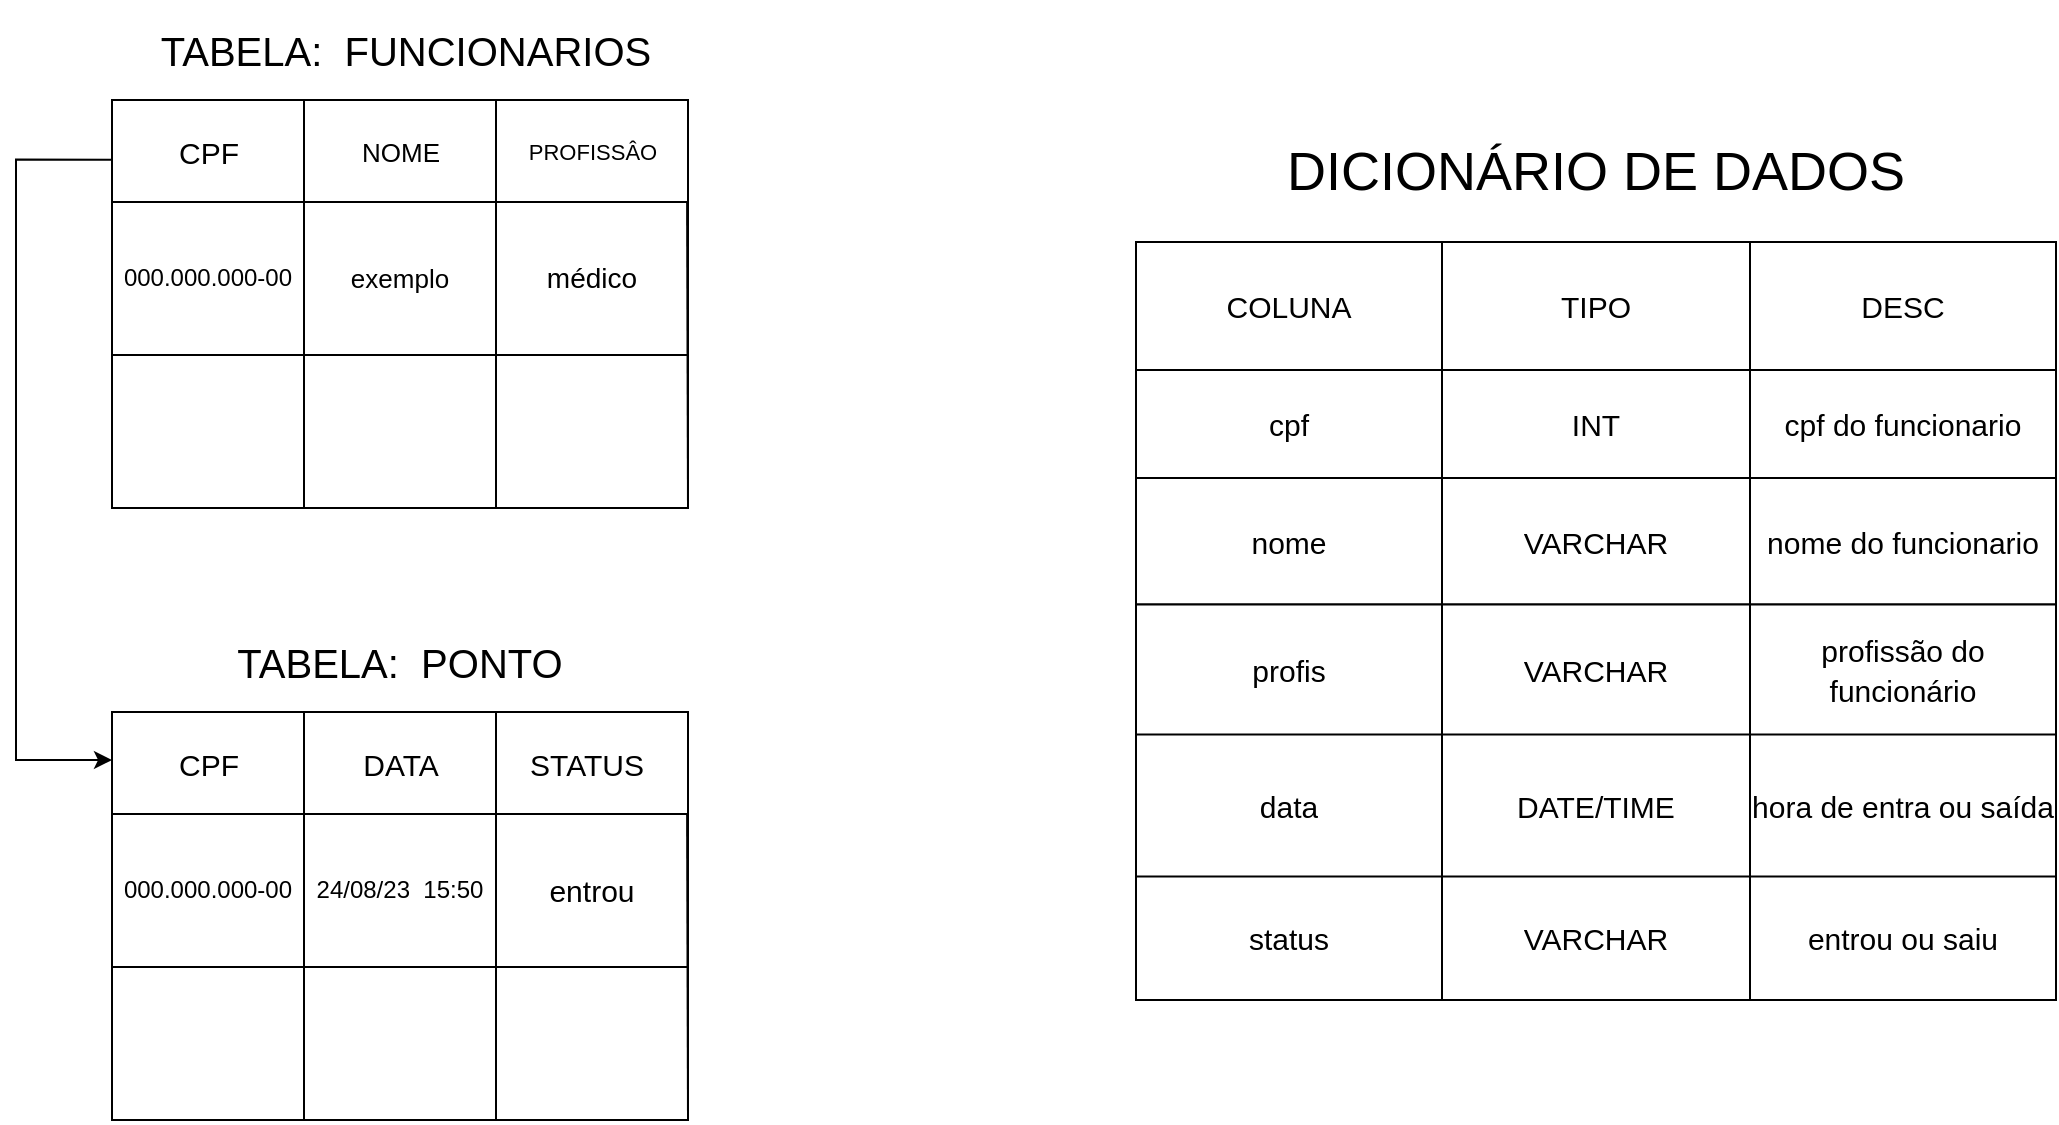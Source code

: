 <mxfile version="21.6.9" type="device">
  <diagram name="Página-1" id="9iiaz7-xdx4cBSqnnxTc">
    <mxGraphModel dx="1687" dy="936" grid="1" gridSize="10" guides="1" tooltips="1" connect="1" arrows="1" fold="1" page="1" pageScale="1" pageWidth="1169" pageHeight="827" math="0" shadow="0">
      <root>
        <mxCell id="0" />
        <mxCell id="1" parent="0" />
        <mxCell id="7g--utZz4-_J3ylmZAS1-159" value="&lt;font style=&quot;font-size: 20px;&quot;&gt;TABELA:&amp;nbsp; FUNCIONARIOS&lt;/font&gt;" style="text;html=1;strokeColor=none;fillColor=none;align=center;verticalAlign=middle;whiteSpace=wrap;rounded=0;fontSize=20;" vertex="1" parent="1">
          <mxGeometry x="130" y="120" width="290" height="50" as="geometry" />
        </mxCell>
        <mxCell id="7g--utZz4-_J3ylmZAS1-164" value="" style="group" vertex="1" connectable="0" parent="1">
          <mxGeometry x="640" y="170" width="460" height="450" as="geometry" />
        </mxCell>
        <mxCell id="7g--utZz4-_J3ylmZAS1-157" value="DICIONÁRIO DE DADOS" style="text;html=1;strokeColor=none;fillColor=none;align=center;verticalAlign=middle;whiteSpace=wrap;rounded=0;fontSize=27;swimlaneLine=1;movable=1;resizable=1;rotatable=1;deletable=1;editable=1;locked=0;connectable=1;" vertex="1" parent="7g--utZz4-_J3ylmZAS1-164">
          <mxGeometry width="460.0" height="71.053" as="geometry" />
        </mxCell>
        <mxCell id="7g--utZz4-_J3ylmZAS1-161" value="" style="group;swimlaneLine=1;movable=1;resizable=1;rotatable=1;deletable=1;editable=1;locked=0;connectable=1;" vertex="1" connectable="0" parent="7g--utZz4-_J3ylmZAS1-164">
          <mxGeometry y="71.053" width="460.0" height="378.947" as="geometry" />
        </mxCell>
        <mxCell id="7g--utZz4-_J3ylmZAS1-126" value="" style="shape=table;startSize=0;container=1;collapsible=0;childLayout=tableLayout;fontSize=10;movable=1;resizable=1;rotatable=1;deletable=1;editable=1;locked=0;connectable=1;swimlaneLine=1;" vertex="1" parent="7g--utZz4-_J3ylmZAS1-161">
          <mxGeometry width="460.0" height="181.236" as="geometry" />
        </mxCell>
        <mxCell id="7g--utZz4-_J3ylmZAS1-127" value="" style="shape=tableRow;horizontal=0;startSize=0;swimlaneHead=0;swimlaneBody=0;strokeColor=inherit;top=0;left=0;bottom=0;right=0;collapsible=0;dropTarget=0;fillColor=none;points=[[0,0.5],[1,0.5]];portConstraint=eastwest;fontSize=16;movable=1;resizable=1;rotatable=1;deletable=1;editable=1;locked=0;connectable=1;swimlaneLine=1;" vertex="1" parent="7g--utZz4-_J3ylmZAS1-126">
          <mxGeometry width="460.0" height="64" as="geometry" />
        </mxCell>
        <mxCell id="7g--utZz4-_J3ylmZAS1-128" value="&lt;div style=&quot;&quot;&gt;&lt;span style=&quot;background-color: initial;&quot;&gt;&lt;font style=&quot;font-size: 15px;&quot;&gt;COLUNA&lt;/font&gt;&lt;/span&gt;&lt;/div&gt;" style="shape=partialRectangle;html=1;whiteSpace=wrap;connectable=1;strokeColor=inherit;overflow=hidden;fillColor=none;top=0;left=0;bottom=0;right=0;pointerEvents=1;fontSize=16;movable=1;resizable=1;rotatable=1;deletable=1;editable=1;locked=0;align=center;swimlaneLine=1;" vertex="1" parent="7g--utZz4-_J3ylmZAS1-127">
          <mxGeometry width="153" height="64" as="geometry">
            <mxRectangle width="153" height="64" as="alternateBounds" />
          </mxGeometry>
        </mxCell>
        <mxCell id="7g--utZz4-_J3ylmZAS1-129" value="&lt;font style=&quot;font-size: 15px;&quot;&gt;TIPO&lt;/font&gt;" style="shape=partialRectangle;html=1;whiteSpace=wrap;connectable=1;strokeColor=inherit;overflow=hidden;fillColor=none;top=0;left=0;bottom=0;right=0;pointerEvents=1;fontSize=16;movable=1;resizable=1;rotatable=1;deletable=1;editable=1;locked=0;swimlaneLine=1;" vertex="1" parent="7g--utZz4-_J3ylmZAS1-127">
          <mxGeometry x="153" width="154" height="64" as="geometry">
            <mxRectangle width="154" height="64" as="alternateBounds" />
          </mxGeometry>
        </mxCell>
        <mxCell id="7g--utZz4-_J3ylmZAS1-130" value="&lt;font style=&quot;font-size: 15px;&quot;&gt;DESC&lt;/font&gt;" style="shape=partialRectangle;html=1;whiteSpace=wrap;connectable=1;strokeColor=inherit;overflow=hidden;fillColor=none;top=0;left=0;bottom=0;right=0;pointerEvents=1;fontSize=16;movable=1;resizable=1;rotatable=1;deletable=1;editable=1;locked=0;swimlaneLine=1;" vertex="1" parent="7g--utZz4-_J3ylmZAS1-127">
          <mxGeometry x="307" width="153" height="64" as="geometry">
            <mxRectangle width="153" height="64" as="alternateBounds" />
          </mxGeometry>
        </mxCell>
        <mxCell id="7g--utZz4-_J3ylmZAS1-131" value="" style="shape=tableRow;horizontal=0;startSize=0;swimlaneHead=0;swimlaneBody=0;strokeColor=inherit;top=0;left=0;bottom=0;right=0;collapsible=0;dropTarget=0;fillColor=none;points=[[0,0.5],[1,0.5]];portConstraint=eastwest;fontSize=16;movable=1;resizable=1;rotatable=1;deletable=1;editable=1;locked=0;connectable=1;swimlaneLine=1;" vertex="1" parent="7g--utZz4-_J3ylmZAS1-126">
          <mxGeometry y="64" width="460.0" height="54" as="geometry" />
        </mxCell>
        <mxCell id="7g--utZz4-_J3ylmZAS1-132" value="&lt;font style=&quot;font-size: 15px;&quot;&gt;cpf&lt;/font&gt;" style="shape=partialRectangle;html=1;whiteSpace=wrap;connectable=1;strokeColor=inherit;overflow=hidden;fillColor=none;top=0;left=0;bottom=0;right=0;pointerEvents=1;fontSize=16;movable=1;resizable=1;rotatable=1;deletable=1;editable=1;locked=0;swimlaneLine=1;" vertex="1" parent="7g--utZz4-_J3ylmZAS1-131">
          <mxGeometry width="153" height="54" as="geometry">
            <mxRectangle width="153" height="54" as="alternateBounds" />
          </mxGeometry>
        </mxCell>
        <mxCell id="7g--utZz4-_J3ylmZAS1-133" value="&lt;div style=&quot;&quot;&gt;&lt;span style=&quot;background-color: initial;&quot;&gt;&lt;font style=&quot;font-size: 15px;&quot;&gt;INT&lt;/font&gt;&lt;/span&gt;&lt;/div&gt;" style="shape=partialRectangle;html=1;whiteSpace=wrap;connectable=1;strokeColor=inherit;overflow=hidden;fillColor=none;top=0;left=0;bottom=0;right=0;pointerEvents=1;fontSize=16;align=center;movable=1;resizable=1;rotatable=1;deletable=1;editable=1;locked=0;swimlaneLine=1;" vertex="1" parent="7g--utZz4-_J3ylmZAS1-131">
          <mxGeometry x="153" width="154" height="54" as="geometry">
            <mxRectangle width="154" height="54" as="alternateBounds" />
          </mxGeometry>
        </mxCell>
        <mxCell id="7g--utZz4-_J3ylmZAS1-134" value="&lt;font style=&quot;font-size: 15px;&quot;&gt;cpf do funcionario&lt;/font&gt;" style="shape=partialRectangle;html=1;whiteSpace=wrap;connectable=1;strokeColor=inherit;overflow=hidden;fillColor=none;top=0;left=0;bottom=0;right=0;pointerEvents=1;fontSize=16;align=center;movable=1;resizable=1;rotatable=1;deletable=1;editable=1;locked=0;swimlaneLine=1;" vertex="1" parent="7g--utZz4-_J3ylmZAS1-131">
          <mxGeometry x="307" width="153" height="54" as="geometry">
            <mxRectangle width="153" height="54" as="alternateBounds" />
          </mxGeometry>
        </mxCell>
        <mxCell id="7g--utZz4-_J3ylmZAS1-135" value="" style="shape=tableRow;horizontal=0;startSize=0;swimlaneHead=0;swimlaneBody=0;strokeColor=inherit;top=0;left=0;bottom=0;right=0;collapsible=0;dropTarget=0;fillColor=none;points=[[0,0.5],[1,0.5]];portConstraint=eastwest;fontSize=16;movable=1;resizable=1;rotatable=1;deletable=1;editable=1;locked=0;connectable=1;swimlaneLine=1;" vertex="1" parent="7g--utZz4-_J3ylmZAS1-126">
          <mxGeometry y="118" width="460.0" height="63" as="geometry" />
        </mxCell>
        <mxCell id="7g--utZz4-_J3ylmZAS1-136" value="&lt;font style=&quot;font-size: 15px;&quot;&gt;nome&lt;/font&gt;" style="shape=partialRectangle;html=1;whiteSpace=wrap;connectable=1;strokeColor=inherit;overflow=hidden;fillColor=none;top=0;left=0;bottom=0;right=0;pointerEvents=1;fontSize=16;movable=1;resizable=1;rotatable=1;deletable=1;editable=1;locked=0;swimlaneLine=1;" vertex="1" parent="7g--utZz4-_J3ylmZAS1-135">
          <mxGeometry width="153" height="63" as="geometry">
            <mxRectangle width="153" height="63" as="alternateBounds" />
          </mxGeometry>
        </mxCell>
        <mxCell id="7g--utZz4-_J3ylmZAS1-137" value="&lt;font style=&quot;font-size: 15px;&quot;&gt;VARCHAR&lt;/font&gt;" style="shape=partialRectangle;html=1;whiteSpace=wrap;connectable=1;strokeColor=inherit;overflow=hidden;fillColor=none;top=0;left=0;bottom=0;right=0;pointerEvents=1;fontSize=16;movable=1;resizable=1;rotatable=1;deletable=1;editable=1;locked=0;swimlaneLine=1;" vertex="1" parent="7g--utZz4-_J3ylmZAS1-135">
          <mxGeometry x="153" width="154" height="63" as="geometry">
            <mxRectangle width="154" height="63" as="alternateBounds" />
          </mxGeometry>
        </mxCell>
        <mxCell id="7g--utZz4-_J3ylmZAS1-138" value="&lt;font style=&quot;font-size: 15px;&quot;&gt;nome do funcionario&lt;/font&gt;" style="shape=partialRectangle;html=1;whiteSpace=wrap;connectable=1;strokeColor=inherit;overflow=hidden;fillColor=none;top=0;left=0;bottom=0;right=0;pointerEvents=1;fontSize=16;align=center;movable=1;resizable=1;rotatable=1;deletable=1;editable=1;locked=0;swimlaneLine=1;" vertex="1" parent="7g--utZz4-_J3ylmZAS1-135">
          <mxGeometry x="307" width="153" height="63" as="geometry">
            <mxRectangle width="153" height="63" as="alternateBounds" />
          </mxGeometry>
        </mxCell>
        <mxCell id="7g--utZz4-_J3ylmZAS1-139" value="" style="shape=table;startSize=0;container=1;collapsible=0;childLayout=tableLayout;fontSize=16;movable=1;resizable=1;rotatable=1;deletable=1;editable=1;locked=0;connectable=1;swimlaneLine=1;" vertex="1" parent="7g--utZz4-_J3ylmZAS1-161">
          <mxGeometry y="181.236" width="460.0" height="197.712" as="geometry" />
        </mxCell>
        <mxCell id="7g--utZz4-_J3ylmZAS1-140" value="" style="shape=tableRow;horizontal=0;startSize=0;swimlaneHead=0;swimlaneBody=0;strokeColor=inherit;top=0;left=0;bottom=0;right=0;collapsible=0;dropTarget=0;fillColor=none;points=[[0,0.5],[1,0.5]];portConstraint=eastwest;fontSize=16;movable=1;resizable=1;rotatable=1;deletable=1;editable=1;locked=0;connectable=1;swimlaneLine=1;" vertex="1" parent="7g--utZz4-_J3ylmZAS1-139">
          <mxGeometry width="460.0" height="65" as="geometry" />
        </mxCell>
        <mxCell id="7g--utZz4-_J3ylmZAS1-141" value="&lt;font style=&quot;font-size: 15px;&quot;&gt;profis&lt;/font&gt;" style="shape=partialRectangle;html=1;whiteSpace=wrap;connectable=1;strokeColor=inherit;overflow=hidden;fillColor=none;top=0;left=0;bottom=0;right=0;pointerEvents=1;fontSize=16;movable=1;resizable=1;rotatable=1;deletable=1;editable=1;locked=0;swimlaneLine=1;" vertex="1" parent="7g--utZz4-_J3ylmZAS1-140">
          <mxGeometry width="153" height="65" as="geometry">
            <mxRectangle width="153" height="65" as="alternateBounds" />
          </mxGeometry>
        </mxCell>
        <mxCell id="7g--utZz4-_J3ylmZAS1-142" value="&lt;font style=&quot;font-size: 15px;&quot;&gt;VARCHAR&lt;/font&gt;" style="shape=partialRectangle;html=1;whiteSpace=wrap;connectable=1;strokeColor=inherit;overflow=hidden;fillColor=none;top=0;left=0;bottom=0;right=0;pointerEvents=1;fontSize=16;movable=1;resizable=1;rotatable=1;deletable=1;editable=1;locked=0;swimlaneLine=1;" vertex="1" parent="7g--utZz4-_J3ylmZAS1-140">
          <mxGeometry x="153" width="154" height="65" as="geometry">
            <mxRectangle width="154" height="65" as="alternateBounds" />
          </mxGeometry>
        </mxCell>
        <mxCell id="7g--utZz4-_J3ylmZAS1-143" value="&lt;font style=&quot;font-size: 15px;&quot;&gt;profissão do funcionário&lt;/font&gt;" style="shape=partialRectangle;html=1;whiteSpace=wrap;connectable=1;strokeColor=inherit;overflow=hidden;fillColor=none;top=0;left=0;bottom=0;right=0;pointerEvents=1;fontSize=16;align=center;movable=1;resizable=1;rotatable=1;deletable=1;editable=1;locked=0;swimlaneLine=1;" vertex="1" parent="7g--utZz4-_J3ylmZAS1-140">
          <mxGeometry x="307" width="153" height="65" as="geometry">
            <mxRectangle width="153" height="65" as="alternateBounds" />
          </mxGeometry>
        </mxCell>
        <mxCell id="7g--utZz4-_J3ylmZAS1-144" value="" style="shape=tableRow;horizontal=0;startSize=0;swimlaneHead=0;swimlaneBody=0;strokeColor=inherit;top=0;left=0;bottom=0;right=0;collapsible=0;dropTarget=0;fillColor=none;points=[[0,0.5],[1,0.5]];portConstraint=eastwest;fontSize=16;movable=1;resizable=1;rotatable=1;deletable=1;editable=1;locked=0;connectable=1;swimlaneLine=1;" vertex="1" parent="7g--utZz4-_J3ylmZAS1-139">
          <mxGeometry y="65" width="460.0" height="71" as="geometry" />
        </mxCell>
        <mxCell id="7g--utZz4-_J3ylmZAS1-145" value="&lt;font style=&quot;font-size: 15px;&quot;&gt;data&lt;/font&gt;" style="shape=partialRectangle;html=1;whiteSpace=wrap;connectable=1;strokeColor=inherit;overflow=hidden;fillColor=none;top=0;left=0;bottom=0;right=0;pointerEvents=1;fontSize=16;movable=1;resizable=1;rotatable=1;deletable=1;editable=1;locked=0;swimlaneLine=1;" vertex="1" parent="7g--utZz4-_J3ylmZAS1-144">
          <mxGeometry width="153" height="71" as="geometry">
            <mxRectangle width="153" height="71" as="alternateBounds" />
          </mxGeometry>
        </mxCell>
        <mxCell id="7g--utZz4-_J3ylmZAS1-146" value="&lt;font style=&quot;font-size: 15px;&quot;&gt;DATE/TIME&lt;/font&gt;" style="shape=partialRectangle;html=1;whiteSpace=wrap;connectable=1;strokeColor=inherit;overflow=hidden;fillColor=none;top=0;left=0;bottom=0;right=0;pointerEvents=1;fontSize=16;movable=1;resizable=1;rotatable=1;deletable=1;editable=1;locked=0;swimlaneLine=1;" vertex="1" parent="7g--utZz4-_J3ylmZAS1-144">
          <mxGeometry x="153" width="154" height="71" as="geometry">
            <mxRectangle width="154" height="71" as="alternateBounds" />
          </mxGeometry>
        </mxCell>
        <mxCell id="7g--utZz4-_J3ylmZAS1-147" value="&lt;font style=&quot;font-size: 15px;&quot;&gt;hora de entra ou saída&lt;/font&gt;" style="shape=partialRectangle;html=1;whiteSpace=wrap;connectable=1;strokeColor=inherit;overflow=hidden;fillColor=none;top=0;left=0;bottom=0;right=0;pointerEvents=1;fontSize=16;align=center;movable=1;resizable=1;rotatable=1;deletable=1;editable=1;locked=0;swimlaneLine=1;" vertex="1" parent="7g--utZz4-_J3ylmZAS1-144">
          <mxGeometry x="307" width="153" height="71" as="geometry">
            <mxRectangle width="153" height="71" as="alternateBounds" />
          </mxGeometry>
        </mxCell>
        <mxCell id="7g--utZz4-_J3ylmZAS1-148" value="" style="shape=tableRow;horizontal=0;startSize=0;swimlaneHead=0;swimlaneBody=0;strokeColor=inherit;top=0;left=0;bottom=0;right=0;collapsible=0;dropTarget=0;fillColor=none;points=[[0,0.5],[1,0.5]];portConstraint=eastwest;fontSize=16;movable=1;resizable=1;rotatable=1;deletable=1;editable=1;locked=0;connectable=1;swimlaneLine=1;" vertex="1" parent="7g--utZz4-_J3ylmZAS1-139">
          <mxGeometry y="136" width="460.0" height="62" as="geometry" />
        </mxCell>
        <mxCell id="7g--utZz4-_J3ylmZAS1-149" value="&lt;font style=&quot;font-size: 15px;&quot;&gt;status&lt;/font&gt;" style="shape=partialRectangle;html=1;whiteSpace=wrap;connectable=1;strokeColor=inherit;overflow=hidden;fillColor=none;top=0;left=0;bottom=0;right=0;pointerEvents=1;fontSize=16;movable=1;resizable=1;rotatable=1;deletable=1;editable=1;locked=0;swimlaneLine=1;" vertex="1" parent="7g--utZz4-_J3ylmZAS1-148">
          <mxGeometry width="153" height="62" as="geometry">
            <mxRectangle width="153" height="62" as="alternateBounds" />
          </mxGeometry>
        </mxCell>
        <mxCell id="7g--utZz4-_J3ylmZAS1-150" value="&lt;font style=&quot;font-size: 15px;&quot;&gt;VARCHAR&lt;/font&gt;" style="shape=partialRectangle;html=1;whiteSpace=wrap;connectable=1;strokeColor=inherit;overflow=hidden;fillColor=none;top=0;left=0;bottom=0;right=0;pointerEvents=1;fontSize=16;movable=1;resizable=1;rotatable=1;deletable=1;editable=1;locked=0;swimlaneLine=1;" vertex="1" parent="7g--utZz4-_J3ylmZAS1-148">
          <mxGeometry x="153" width="154" height="62" as="geometry">
            <mxRectangle width="154" height="62" as="alternateBounds" />
          </mxGeometry>
        </mxCell>
        <mxCell id="7g--utZz4-_J3ylmZAS1-151" value="&lt;font style=&quot;font-size: 15px;&quot;&gt;entrou ou saiu&lt;/font&gt;" style="shape=partialRectangle;html=1;whiteSpace=wrap;connectable=1;strokeColor=inherit;overflow=hidden;fillColor=none;top=0;left=0;bottom=0;right=0;pointerEvents=1;fontSize=16;movable=1;resizable=1;rotatable=1;deletable=1;editable=1;locked=0;swimlaneLine=1;" vertex="1" parent="7g--utZz4-_J3ylmZAS1-148">
          <mxGeometry x="307" width="153" height="62" as="geometry">
            <mxRectangle width="153" height="62" as="alternateBounds" />
          </mxGeometry>
        </mxCell>
        <mxCell id="7g--utZz4-_J3ylmZAS1-165" value="" style="group" vertex="1" connectable="0" parent="1">
          <mxGeometry x="80" y="170" width="360" height="510" as="geometry" />
        </mxCell>
        <mxCell id="7g--utZz4-_J3ylmZAS1-75" value="" style="group" vertex="1" connectable="0" parent="7g--utZz4-_J3ylmZAS1-165">
          <mxGeometry x="48.0" y="306" width="300" height="204.0" as="geometry" />
        </mxCell>
        <mxCell id="7g--utZz4-_J3ylmZAS1-60" value="" style="rounded=0;whiteSpace=wrap;html=1;" vertex="1" parent="7g--utZz4-_J3ylmZAS1-75">
          <mxGeometry width="288" height="204.0" as="geometry" />
        </mxCell>
        <mxCell id="7g--utZz4-_J3ylmZAS1-61" value="" style="rounded=0;whiteSpace=wrap;html=1;" vertex="1" parent="7g--utZz4-_J3ylmZAS1-75">
          <mxGeometry width="96.0" height="51.0" as="geometry" />
        </mxCell>
        <mxCell id="7g--utZz4-_J3ylmZAS1-62" value="" style="rounded=0;whiteSpace=wrap;html=1;" vertex="1" parent="7g--utZz4-_J3ylmZAS1-75">
          <mxGeometry x="96.0" width="96.0" height="51.0" as="geometry" />
        </mxCell>
        <mxCell id="7g--utZz4-_J3ylmZAS1-63" value="" style="rounded=0;whiteSpace=wrap;html=1;" vertex="1" parent="7g--utZz4-_J3ylmZAS1-75">
          <mxGeometry x="192.0" width="96.0" height="51.0" as="geometry" />
        </mxCell>
        <mxCell id="7g--utZz4-_J3ylmZAS1-65" value="" style="endArrow=none;html=1;rounded=0;" edge="1" parent="7g--utZz4-_J3ylmZAS1-75">
          <mxGeometry width="50" height="50" relative="1" as="geometry">
            <mxPoint x="96.0" y="204.0" as="sourcePoint" />
            <mxPoint x="96.0" y="51.0" as="targetPoint" />
          </mxGeometry>
        </mxCell>
        <mxCell id="7g--utZz4-_J3ylmZAS1-66" value="" style="endArrow=none;html=1;rounded=0;" edge="1" parent="7g--utZz4-_J3ylmZAS1-75">
          <mxGeometry width="50" height="50" relative="1" as="geometry">
            <mxPoint x="192.0" y="204.0" as="sourcePoint" />
            <mxPoint x="192.0" y="51.0" as="targetPoint" />
          </mxGeometry>
        </mxCell>
        <mxCell id="7g--utZz4-_J3ylmZAS1-67" value="" style="endArrow=none;html=1;rounded=0;" edge="1" parent="7g--utZz4-_J3ylmZAS1-75">
          <mxGeometry width="50" height="50" relative="1" as="geometry">
            <mxPoint x="288" y="204.0" as="sourcePoint" />
            <mxPoint x="287.544" y="51.0" as="targetPoint" />
          </mxGeometry>
        </mxCell>
        <mxCell id="7g--utZz4-_J3ylmZAS1-68" value="" style="endArrow=none;html=1;rounded=0;" edge="1" parent="7g--utZz4-_J3ylmZAS1-75">
          <mxGeometry width="50" height="50" relative="1" as="geometry">
            <mxPoint y="127.5" as="sourcePoint" />
            <mxPoint x="288" y="127.5" as="targetPoint" />
          </mxGeometry>
        </mxCell>
        <mxCell id="7g--utZz4-_J3ylmZAS1-69" value="" style="endArrow=none;html=1;rounded=0;entryX=0.75;entryY=1;entryDx=0;entryDy=0;" edge="1" parent="7g--utZz4-_J3ylmZAS1-75" target="7g--utZz4-_J3ylmZAS1-60">
          <mxGeometry width="50" height="50" relative="1" as="geometry">
            <mxPoint y="204.0" as="sourcePoint" />
            <mxPoint x="384.0" y="204.0" as="targetPoint" />
          </mxGeometry>
        </mxCell>
        <mxCell id="7g--utZz4-_J3ylmZAS1-70" value="&lt;font style=&quot;font-size: 15px;&quot;&gt;CPF&lt;/font&gt;" style="text;html=1;align=center;verticalAlign=middle;resizable=0;points=[];autosize=1;strokeColor=none;fillColor=none;fontSize=6;" vertex="1" parent="7g--utZz4-_J3ylmZAS1-75">
          <mxGeometry x="23" y="10.5" width="50" height="30" as="geometry" />
        </mxCell>
        <mxCell id="7g--utZz4-_J3ylmZAS1-71" value="&lt;font style=&quot;font-size: 15px;&quot;&gt;DATA&lt;/font&gt;" style="text;html=1;align=center;verticalAlign=middle;resizable=0;points=[];autosize=1;strokeColor=none;fillColor=none;fontSize=6;" vertex="1" parent="7g--utZz4-_J3ylmZAS1-75">
          <mxGeometry x="114.0" y="10.5" width="60" height="30" as="geometry" />
        </mxCell>
        <mxCell id="7g--utZz4-_J3ylmZAS1-72" value="STATUS" style="text;html=1;align=center;verticalAlign=middle;resizable=0;points=[];autosize=1;strokeColor=none;fillColor=none;fontSize=15;" vertex="1" parent="7g--utZz4-_J3ylmZAS1-75">
          <mxGeometry x="197" y="10.5" width="80" height="30" as="geometry" />
        </mxCell>
        <mxCell id="7g--utZz4-_J3ylmZAS1-92" value="&lt;font style=&quot;font-size: 12px;&quot;&gt;000.000.000-00&lt;/font&gt;" style="text;html=1;strokeColor=none;fillColor=none;align=center;verticalAlign=middle;whiteSpace=wrap;rounded=0;fontSize=6;" vertex="1" parent="7g--utZz4-_J3ylmZAS1-75">
          <mxGeometry y="51.0" width="96.0" height="76.5" as="geometry" />
        </mxCell>
        <mxCell id="7g--utZz4-_J3ylmZAS1-93" value="&lt;font style=&quot;font-size: 12px;&quot;&gt;24/08/23&amp;nbsp; 15:50&lt;/font&gt;" style="text;html=1;strokeColor=none;fillColor=none;align=center;verticalAlign=middle;whiteSpace=wrap;rounded=0;fontSize=6;" vertex="1" parent="7g--utZz4-_J3ylmZAS1-75">
          <mxGeometry x="96.0" y="51.0" width="96.0" height="76.5" as="geometry" />
        </mxCell>
        <mxCell id="7g--utZz4-_J3ylmZAS1-94" value="&lt;font style=&quot;font-size: 15px;&quot;&gt;entrou&lt;/font&gt;" style="text;html=1;strokeColor=none;fillColor=none;align=center;verticalAlign=middle;whiteSpace=wrap;rounded=0;fontSize=6;" vertex="1" parent="7g--utZz4-_J3ylmZAS1-75">
          <mxGeometry x="192.0" y="51.0" width="96.0" height="76.5" as="geometry" />
        </mxCell>
        <mxCell id="7g--utZz4-_J3ylmZAS1-76" value="" style="group" vertex="1" connectable="0" parent="7g--utZz4-_J3ylmZAS1-165">
          <mxGeometry x="48.0" width="312" height="204.0" as="geometry" />
        </mxCell>
        <mxCell id="7g--utZz4-_J3ylmZAS1-77" value="" style="rounded=0;whiteSpace=wrap;html=1;" vertex="1" parent="7g--utZz4-_J3ylmZAS1-76">
          <mxGeometry width="288.0" height="204.0" as="geometry" />
        </mxCell>
        <mxCell id="7g--utZz4-_J3ylmZAS1-78" value="" style="rounded=0;whiteSpace=wrap;html=1;" vertex="1" parent="7g--utZz4-_J3ylmZAS1-76">
          <mxGeometry width="96.0" height="51.0" as="geometry" />
        </mxCell>
        <mxCell id="7g--utZz4-_J3ylmZAS1-79" value="" style="rounded=0;whiteSpace=wrap;html=1;" vertex="1" parent="7g--utZz4-_J3ylmZAS1-76">
          <mxGeometry x="96.0" width="96.0" height="51.0" as="geometry" />
        </mxCell>
        <mxCell id="7g--utZz4-_J3ylmZAS1-80" value="" style="rounded=0;whiteSpace=wrap;html=1;" vertex="1" parent="7g--utZz4-_J3ylmZAS1-76">
          <mxGeometry x="192.0" width="96.0" height="51.0" as="geometry" />
        </mxCell>
        <mxCell id="7g--utZz4-_J3ylmZAS1-81" value="" style="endArrow=none;html=1;rounded=0;" edge="1" parent="7g--utZz4-_J3ylmZAS1-76">
          <mxGeometry width="50" height="50" relative="1" as="geometry">
            <mxPoint x="96.0" y="204.0" as="sourcePoint" />
            <mxPoint x="96.0" y="51.0" as="targetPoint" />
          </mxGeometry>
        </mxCell>
        <mxCell id="7g--utZz4-_J3ylmZAS1-82" value="" style="endArrow=none;html=1;rounded=0;" edge="1" parent="7g--utZz4-_J3ylmZAS1-76">
          <mxGeometry width="50" height="50" relative="1" as="geometry">
            <mxPoint x="192.0" y="204.0" as="sourcePoint" />
            <mxPoint x="192.0" y="51.0" as="targetPoint" />
          </mxGeometry>
        </mxCell>
        <mxCell id="7g--utZz4-_J3ylmZAS1-83" value="" style="endArrow=none;html=1;rounded=0;" edge="1" parent="7g--utZz4-_J3ylmZAS1-76">
          <mxGeometry width="50" height="50" relative="1" as="geometry">
            <mxPoint x="288.0" y="204.0" as="sourcePoint" />
            <mxPoint x="287.544" y="51.0" as="targetPoint" />
          </mxGeometry>
        </mxCell>
        <mxCell id="7g--utZz4-_J3ylmZAS1-84" value="" style="endArrow=none;html=1;rounded=0;" edge="1" parent="7g--utZz4-_J3ylmZAS1-76">
          <mxGeometry width="50" height="50" relative="1" as="geometry">
            <mxPoint y="127.5" as="sourcePoint" />
            <mxPoint x="288.0" y="127.5" as="targetPoint" />
          </mxGeometry>
        </mxCell>
        <mxCell id="7g--utZz4-_J3ylmZAS1-85" value="" style="endArrow=none;html=1;rounded=0;entryX=0.75;entryY=1;entryDx=0;entryDy=0;" edge="1" parent="7g--utZz4-_J3ylmZAS1-76" target="7g--utZz4-_J3ylmZAS1-77">
          <mxGeometry width="50" height="50" relative="1" as="geometry">
            <mxPoint y="204.0" as="sourcePoint" />
            <mxPoint x="384.0" y="204.0" as="targetPoint" />
          </mxGeometry>
        </mxCell>
        <mxCell id="7g--utZz4-_J3ylmZAS1-86" value="CPF" style="text;html=1;align=center;verticalAlign=middle;resizable=0;points=[];autosize=1;strokeColor=none;fillColor=none;fontSize=15;" vertex="1" parent="7g--utZz4-_J3ylmZAS1-76">
          <mxGeometry x="23" y="10.5" width="50" height="30" as="geometry" />
        </mxCell>
        <mxCell id="7g--utZz4-_J3ylmZAS1-87" value="NOME" style="text;html=1;align=center;verticalAlign=middle;resizable=0;points=[];autosize=1;strokeColor=none;fillColor=none;fontSize=13;" vertex="1" parent="7g--utZz4-_J3ylmZAS1-76">
          <mxGeometry x="114.0" y="10.5" width="60" height="30" as="geometry" />
        </mxCell>
        <mxCell id="7g--utZz4-_J3ylmZAS1-88" value="PROFISSÂO" style="text;html=1;align=center;verticalAlign=middle;resizable=0;points=[];autosize=1;strokeColor=none;fillColor=none;fontSize=11;" vertex="1" parent="7g--utZz4-_J3ylmZAS1-76">
          <mxGeometry x="195.0" y="10.5" width="90" height="30" as="geometry" />
        </mxCell>
        <mxCell id="7g--utZz4-_J3ylmZAS1-91" value="&lt;font style=&quot;font-size: 12px;&quot;&gt;000.000.000-00&lt;/font&gt;" style="text;html=1;strokeColor=none;fillColor=none;align=center;verticalAlign=middle;whiteSpace=wrap;rounded=0;fontSize=6;" vertex="1" parent="7g--utZz4-_J3ylmZAS1-76">
          <mxGeometry y="51.0" width="96.0" height="76.5" as="geometry" />
        </mxCell>
        <mxCell id="7g--utZz4-_J3ylmZAS1-95" value="&lt;font style=&quot;font-size: 13px;&quot;&gt;exemplo&lt;/font&gt;" style="text;html=1;strokeColor=none;fillColor=none;align=center;verticalAlign=middle;whiteSpace=wrap;rounded=0;fontSize=6;" vertex="1" parent="7g--utZz4-_J3ylmZAS1-76">
          <mxGeometry x="96.0" y="51.0" width="96.0" height="76.5" as="geometry" />
        </mxCell>
        <mxCell id="7g--utZz4-_J3ylmZAS1-97" value="&lt;font style=&quot;font-size: 14px;&quot;&gt;médico&lt;/font&gt;" style="text;html=1;strokeColor=none;fillColor=none;align=center;verticalAlign=middle;whiteSpace=wrap;rounded=0;fontSize=6;" vertex="1" parent="7g--utZz4-_J3ylmZAS1-76">
          <mxGeometry x="192.0" y="51.0" width="96.0" height="76.5" as="geometry" />
        </mxCell>
        <mxCell id="7g--utZz4-_J3ylmZAS1-158" style="edgeStyle=orthogonalEdgeStyle;rounded=0;orthogonalLoop=1;jettySize=auto;html=1;exitX=0.002;exitY=0.585;exitDx=0;exitDy=0;exitPerimeter=0;" edge="1" parent="7g--utZz4-_J3ylmZAS1-165" source="7g--utZz4-_J3ylmZAS1-78" target="7g--utZz4-_J3ylmZAS1-61">
          <mxGeometry relative="1" as="geometry">
            <mxPoint x="50" y="30" as="sourcePoint" />
            <Array as="points">
              <mxPoint y="30" />
              <mxPoint y="330" />
            </Array>
          </mxGeometry>
        </mxCell>
        <mxCell id="7g--utZz4-_J3ylmZAS1-160" value="&lt;font style=&quot;font-size: 20px;&quot;&gt;TABELA:&amp;nbsp; PONTO&lt;/font&gt;" style="text;html=1;strokeColor=none;fillColor=none;align=center;verticalAlign=middle;whiteSpace=wrap;rounded=0;fontSize=9;" vertex="1" parent="7g--utZz4-_J3ylmZAS1-165">
          <mxGeometry x="48.0" y="255.0" width="288" height="51.0" as="geometry" />
        </mxCell>
      </root>
    </mxGraphModel>
  </diagram>
</mxfile>
